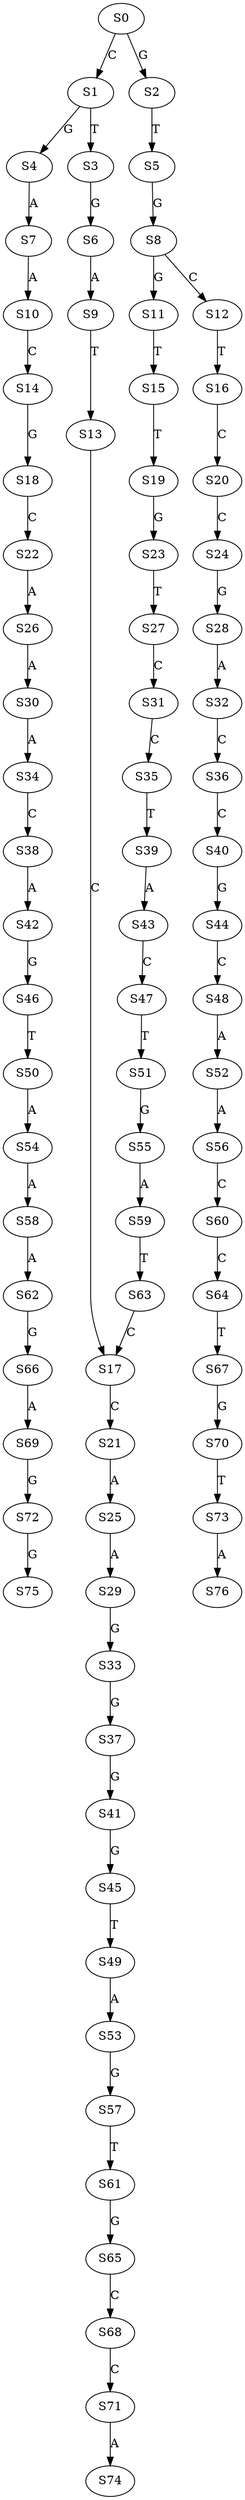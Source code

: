 strict digraph  {
	S0 -> S1 [ label = C ];
	S0 -> S2 [ label = G ];
	S1 -> S3 [ label = T ];
	S1 -> S4 [ label = G ];
	S2 -> S5 [ label = T ];
	S3 -> S6 [ label = G ];
	S4 -> S7 [ label = A ];
	S5 -> S8 [ label = G ];
	S6 -> S9 [ label = A ];
	S7 -> S10 [ label = A ];
	S8 -> S11 [ label = G ];
	S8 -> S12 [ label = C ];
	S9 -> S13 [ label = T ];
	S10 -> S14 [ label = C ];
	S11 -> S15 [ label = T ];
	S12 -> S16 [ label = T ];
	S13 -> S17 [ label = C ];
	S14 -> S18 [ label = G ];
	S15 -> S19 [ label = T ];
	S16 -> S20 [ label = C ];
	S17 -> S21 [ label = C ];
	S18 -> S22 [ label = C ];
	S19 -> S23 [ label = G ];
	S20 -> S24 [ label = C ];
	S21 -> S25 [ label = A ];
	S22 -> S26 [ label = A ];
	S23 -> S27 [ label = T ];
	S24 -> S28 [ label = G ];
	S25 -> S29 [ label = A ];
	S26 -> S30 [ label = A ];
	S27 -> S31 [ label = C ];
	S28 -> S32 [ label = A ];
	S29 -> S33 [ label = G ];
	S30 -> S34 [ label = A ];
	S31 -> S35 [ label = C ];
	S32 -> S36 [ label = C ];
	S33 -> S37 [ label = G ];
	S34 -> S38 [ label = C ];
	S35 -> S39 [ label = T ];
	S36 -> S40 [ label = C ];
	S37 -> S41 [ label = G ];
	S38 -> S42 [ label = A ];
	S39 -> S43 [ label = A ];
	S40 -> S44 [ label = G ];
	S41 -> S45 [ label = G ];
	S42 -> S46 [ label = G ];
	S43 -> S47 [ label = C ];
	S44 -> S48 [ label = C ];
	S45 -> S49 [ label = T ];
	S46 -> S50 [ label = T ];
	S47 -> S51 [ label = T ];
	S48 -> S52 [ label = A ];
	S49 -> S53 [ label = A ];
	S50 -> S54 [ label = A ];
	S51 -> S55 [ label = G ];
	S52 -> S56 [ label = A ];
	S53 -> S57 [ label = G ];
	S54 -> S58 [ label = A ];
	S55 -> S59 [ label = A ];
	S56 -> S60 [ label = C ];
	S57 -> S61 [ label = T ];
	S58 -> S62 [ label = A ];
	S59 -> S63 [ label = T ];
	S60 -> S64 [ label = C ];
	S61 -> S65 [ label = G ];
	S62 -> S66 [ label = G ];
	S63 -> S17 [ label = C ];
	S64 -> S67 [ label = T ];
	S65 -> S68 [ label = C ];
	S66 -> S69 [ label = A ];
	S67 -> S70 [ label = G ];
	S68 -> S71 [ label = C ];
	S69 -> S72 [ label = G ];
	S70 -> S73 [ label = T ];
	S71 -> S74 [ label = A ];
	S72 -> S75 [ label = G ];
	S73 -> S76 [ label = A ];
}
